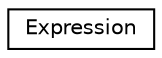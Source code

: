 digraph "Graphical Class Hierarchy"
{
  edge [fontname="Helvetica",fontsize="10",labelfontname="Helvetica",labelfontsize="10"];
  node [fontname="Helvetica",fontsize="10",shape=record];
  rankdir="LR";
  Node0 [label="Expression",height=0.2,width=0.4,color="black", fillcolor="white", style="filled",URL="$classaworx_1_1lib_1_1expressions_1_1Expression.html"];
}
